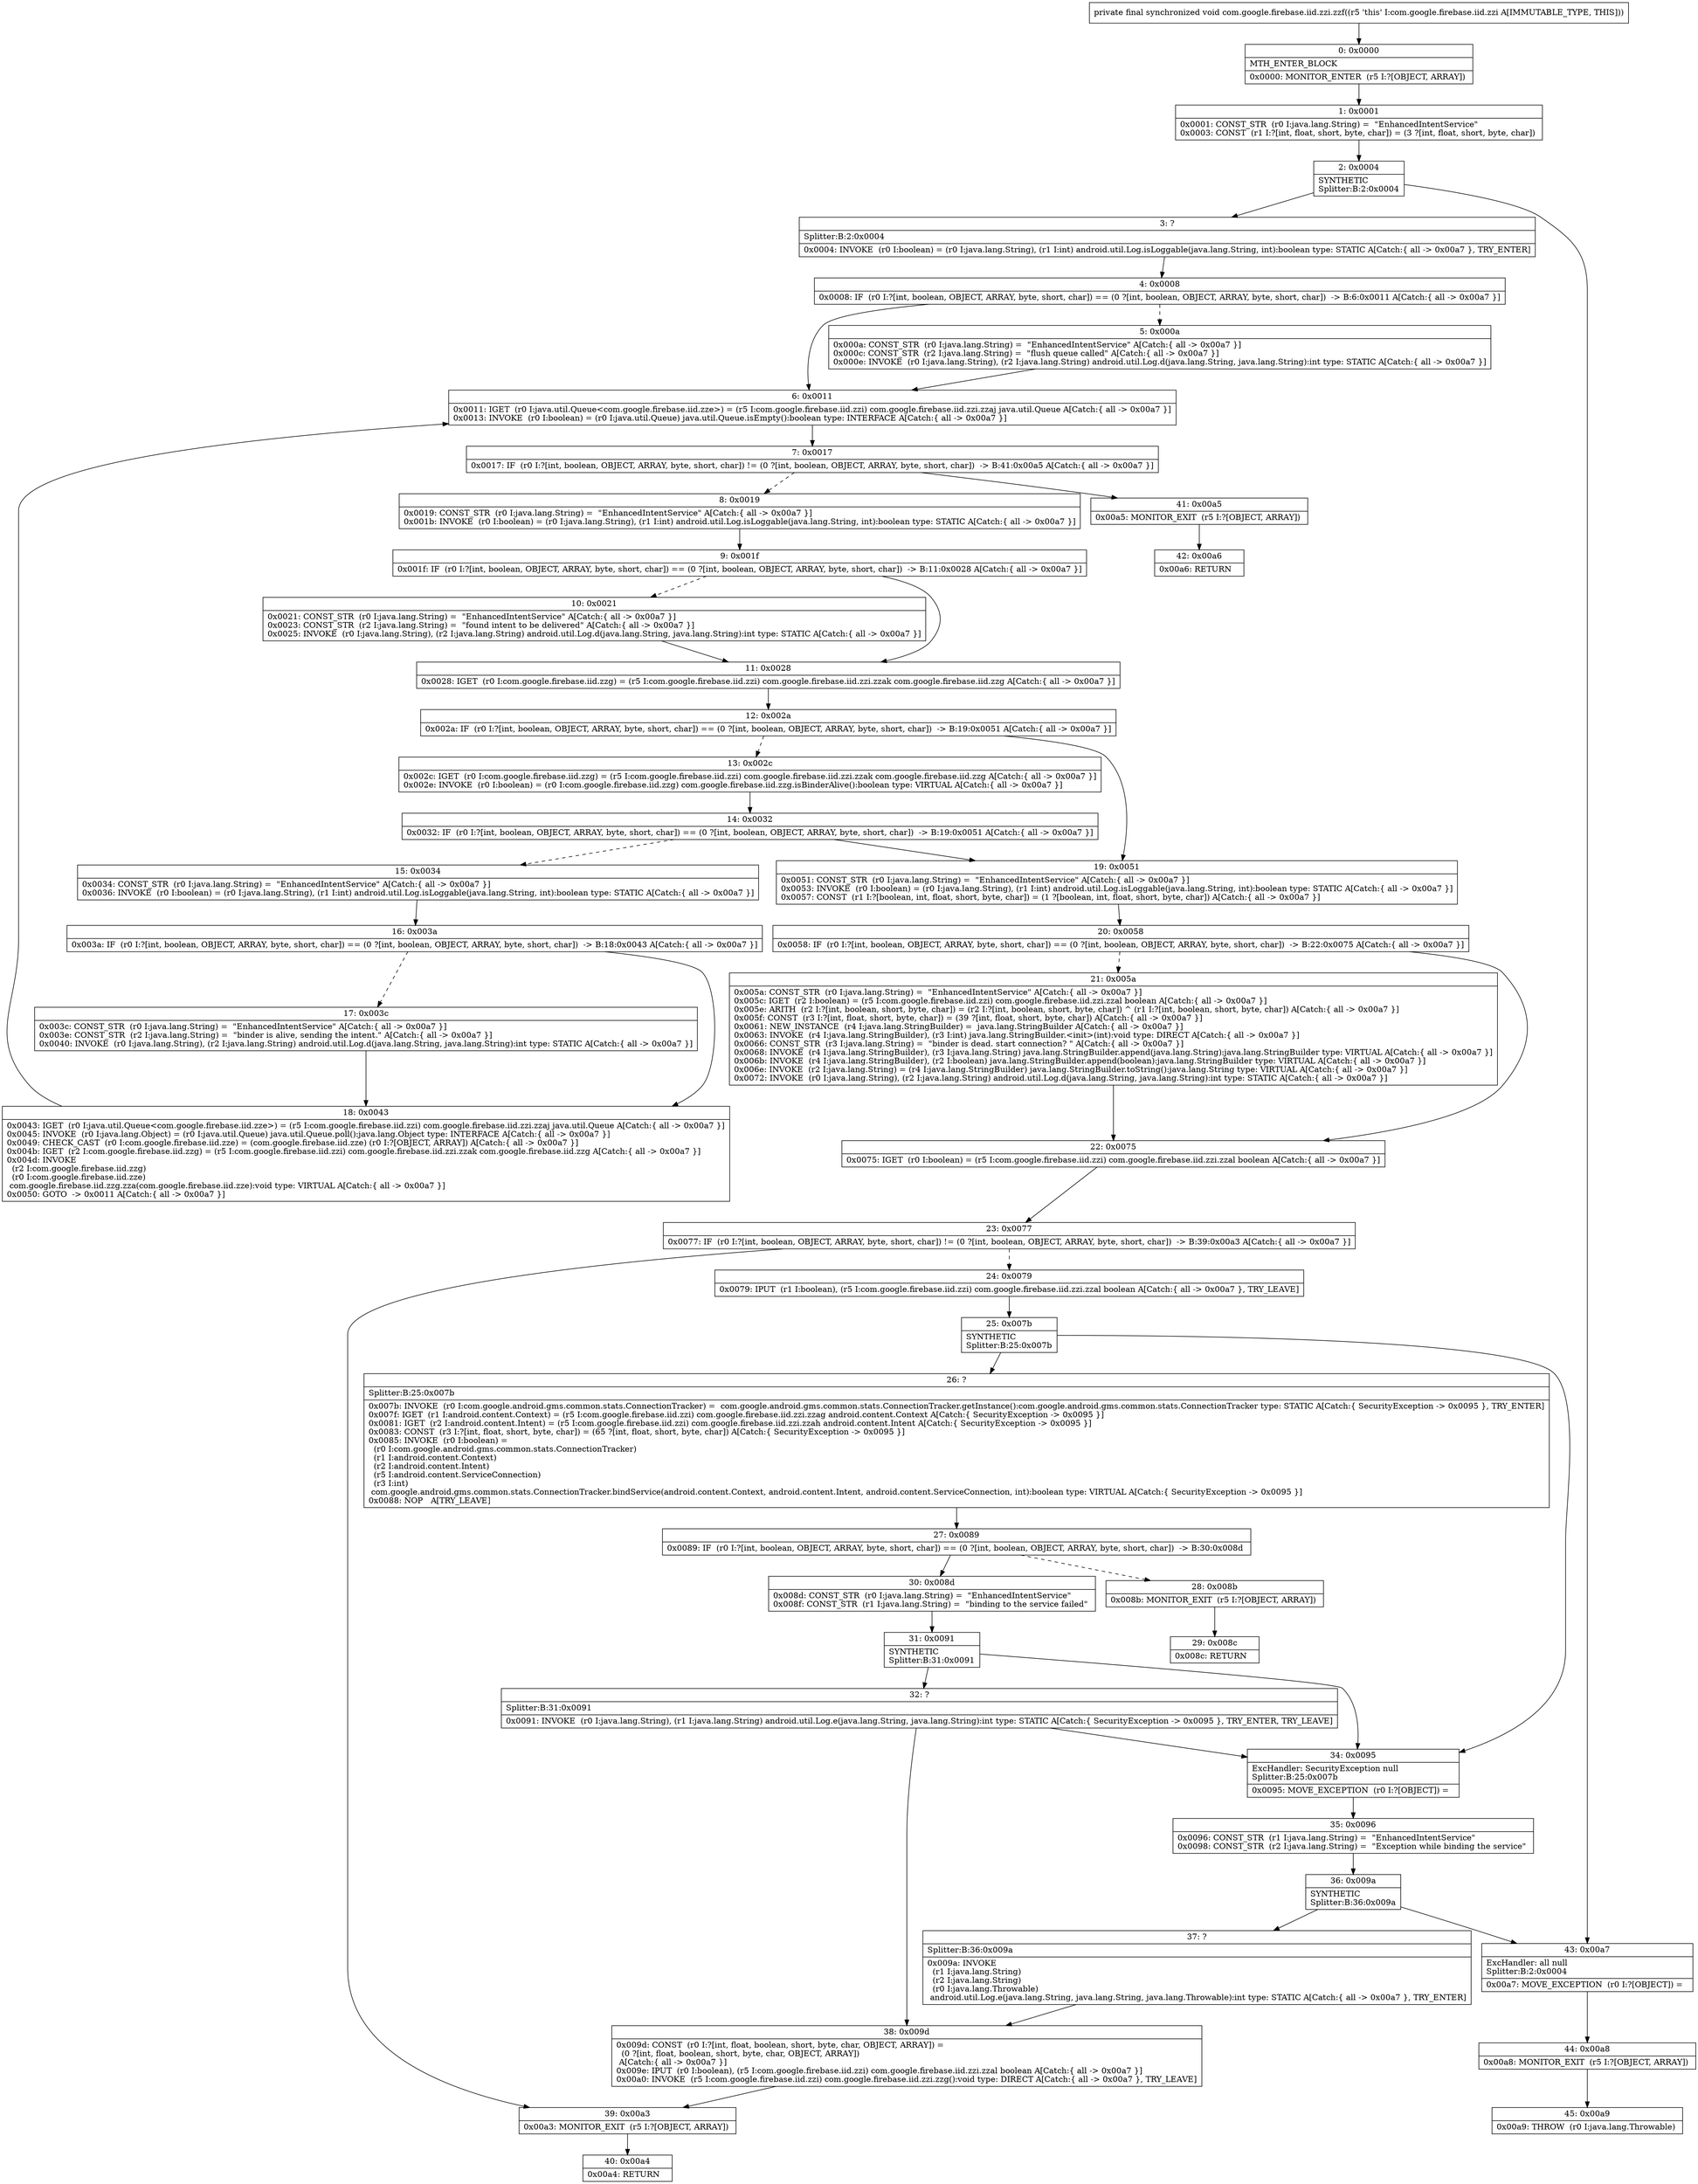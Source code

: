 digraph "CFG forcom.google.firebase.iid.zzi.zzf()V" {
Node_0 [shape=record,label="{0\:\ 0x0000|MTH_ENTER_BLOCK\l|0x0000: MONITOR_ENTER  (r5 I:?[OBJECT, ARRAY]) \l}"];
Node_1 [shape=record,label="{1\:\ 0x0001|0x0001: CONST_STR  (r0 I:java.lang.String) =  \"EnhancedIntentService\" \l0x0003: CONST  (r1 I:?[int, float, short, byte, char]) = (3 ?[int, float, short, byte, char]) \l}"];
Node_2 [shape=record,label="{2\:\ 0x0004|SYNTHETIC\lSplitter:B:2:0x0004\l}"];
Node_3 [shape=record,label="{3\:\ ?|Splitter:B:2:0x0004\l|0x0004: INVOKE  (r0 I:boolean) = (r0 I:java.lang.String), (r1 I:int) android.util.Log.isLoggable(java.lang.String, int):boolean type: STATIC A[Catch:\{ all \-\> 0x00a7 \}, TRY_ENTER]\l}"];
Node_4 [shape=record,label="{4\:\ 0x0008|0x0008: IF  (r0 I:?[int, boolean, OBJECT, ARRAY, byte, short, char]) == (0 ?[int, boolean, OBJECT, ARRAY, byte, short, char])  \-\> B:6:0x0011 A[Catch:\{ all \-\> 0x00a7 \}]\l}"];
Node_5 [shape=record,label="{5\:\ 0x000a|0x000a: CONST_STR  (r0 I:java.lang.String) =  \"EnhancedIntentService\" A[Catch:\{ all \-\> 0x00a7 \}]\l0x000c: CONST_STR  (r2 I:java.lang.String) =  \"flush queue called\" A[Catch:\{ all \-\> 0x00a7 \}]\l0x000e: INVOKE  (r0 I:java.lang.String), (r2 I:java.lang.String) android.util.Log.d(java.lang.String, java.lang.String):int type: STATIC A[Catch:\{ all \-\> 0x00a7 \}]\l}"];
Node_6 [shape=record,label="{6\:\ 0x0011|0x0011: IGET  (r0 I:java.util.Queue\<com.google.firebase.iid.zze\>) = (r5 I:com.google.firebase.iid.zzi) com.google.firebase.iid.zzi.zzaj java.util.Queue A[Catch:\{ all \-\> 0x00a7 \}]\l0x0013: INVOKE  (r0 I:boolean) = (r0 I:java.util.Queue) java.util.Queue.isEmpty():boolean type: INTERFACE A[Catch:\{ all \-\> 0x00a7 \}]\l}"];
Node_7 [shape=record,label="{7\:\ 0x0017|0x0017: IF  (r0 I:?[int, boolean, OBJECT, ARRAY, byte, short, char]) != (0 ?[int, boolean, OBJECT, ARRAY, byte, short, char])  \-\> B:41:0x00a5 A[Catch:\{ all \-\> 0x00a7 \}]\l}"];
Node_8 [shape=record,label="{8\:\ 0x0019|0x0019: CONST_STR  (r0 I:java.lang.String) =  \"EnhancedIntentService\" A[Catch:\{ all \-\> 0x00a7 \}]\l0x001b: INVOKE  (r0 I:boolean) = (r0 I:java.lang.String), (r1 I:int) android.util.Log.isLoggable(java.lang.String, int):boolean type: STATIC A[Catch:\{ all \-\> 0x00a7 \}]\l}"];
Node_9 [shape=record,label="{9\:\ 0x001f|0x001f: IF  (r0 I:?[int, boolean, OBJECT, ARRAY, byte, short, char]) == (0 ?[int, boolean, OBJECT, ARRAY, byte, short, char])  \-\> B:11:0x0028 A[Catch:\{ all \-\> 0x00a7 \}]\l}"];
Node_10 [shape=record,label="{10\:\ 0x0021|0x0021: CONST_STR  (r0 I:java.lang.String) =  \"EnhancedIntentService\" A[Catch:\{ all \-\> 0x00a7 \}]\l0x0023: CONST_STR  (r2 I:java.lang.String) =  \"found intent to be delivered\" A[Catch:\{ all \-\> 0x00a7 \}]\l0x0025: INVOKE  (r0 I:java.lang.String), (r2 I:java.lang.String) android.util.Log.d(java.lang.String, java.lang.String):int type: STATIC A[Catch:\{ all \-\> 0x00a7 \}]\l}"];
Node_11 [shape=record,label="{11\:\ 0x0028|0x0028: IGET  (r0 I:com.google.firebase.iid.zzg) = (r5 I:com.google.firebase.iid.zzi) com.google.firebase.iid.zzi.zzak com.google.firebase.iid.zzg A[Catch:\{ all \-\> 0x00a7 \}]\l}"];
Node_12 [shape=record,label="{12\:\ 0x002a|0x002a: IF  (r0 I:?[int, boolean, OBJECT, ARRAY, byte, short, char]) == (0 ?[int, boolean, OBJECT, ARRAY, byte, short, char])  \-\> B:19:0x0051 A[Catch:\{ all \-\> 0x00a7 \}]\l}"];
Node_13 [shape=record,label="{13\:\ 0x002c|0x002c: IGET  (r0 I:com.google.firebase.iid.zzg) = (r5 I:com.google.firebase.iid.zzi) com.google.firebase.iid.zzi.zzak com.google.firebase.iid.zzg A[Catch:\{ all \-\> 0x00a7 \}]\l0x002e: INVOKE  (r0 I:boolean) = (r0 I:com.google.firebase.iid.zzg) com.google.firebase.iid.zzg.isBinderAlive():boolean type: VIRTUAL A[Catch:\{ all \-\> 0x00a7 \}]\l}"];
Node_14 [shape=record,label="{14\:\ 0x0032|0x0032: IF  (r0 I:?[int, boolean, OBJECT, ARRAY, byte, short, char]) == (0 ?[int, boolean, OBJECT, ARRAY, byte, short, char])  \-\> B:19:0x0051 A[Catch:\{ all \-\> 0x00a7 \}]\l}"];
Node_15 [shape=record,label="{15\:\ 0x0034|0x0034: CONST_STR  (r0 I:java.lang.String) =  \"EnhancedIntentService\" A[Catch:\{ all \-\> 0x00a7 \}]\l0x0036: INVOKE  (r0 I:boolean) = (r0 I:java.lang.String), (r1 I:int) android.util.Log.isLoggable(java.lang.String, int):boolean type: STATIC A[Catch:\{ all \-\> 0x00a7 \}]\l}"];
Node_16 [shape=record,label="{16\:\ 0x003a|0x003a: IF  (r0 I:?[int, boolean, OBJECT, ARRAY, byte, short, char]) == (0 ?[int, boolean, OBJECT, ARRAY, byte, short, char])  \-\> B:18:0x0043 A[Catch:\{ all \-\> 0x00a7 \}]\l}"];
Node_17 [shape=record,label="{17\:\ 0x003c|0x003c: CONST_STR  (r0 I:java.lang.String) =  \"EnhancedIntentService\" A[Catch:\{ all \-\> 0x00a7 \}]\l0x003e: CONST_STR  (r2 I:java.lang.String) =  \"binder is alive, sending the intent.\" A[Catch:\{ all \-\> 0x00a7 \}]\l0x0040: INVOKE  (r0 I:java.lang.String), (r2 I:java.lang.String) android.util.Log.d(java.lang.String, java.lang.String):int type: STATIC A[Catch:\{ all \-\> 0x00a7 \}]\l}"];
Node_18 [shape=record,label="{18\:\ 0x0043|0x0043: IGET  (r0 I:java.util.Queue\<com.google.firebase.iid.zze\>) = (r5 I:com.google.firebase.iid.zzi) com.google.firebase.iid.zzi.zzaj java.util.Queue A[Catch:\{ all \-\> 0x00a7 \}]\l0x0045: INVOKE  (r0 I:java.lang.Object) = (r0 I:java.util.Queue) java.util.Queue.poll():java.lang.Object type: INTERFACE A[Catch:\{ all \-\> 0x00a7 \}]\l0x0049: CHECK_CAST  (r0 I:com.google.firebase.iid.zze) = (com.google.firebase.iid.zze) (r0 I:?[OBJECT, ARRAY]) A[Catch:\{ all \-\> 0x00a7 \}]\l0x004b: IGET  (r2 I:com.google.firebase.iid.zzg) = (r5 I:com.google.firebase.iid.zzi) com.google.firebase.iid.zzi.zzak com.google.firebase.iid.zzg A[Catch:\{ all \-\> 0x00a7 \}]\l0x004d: INVOKE  \l  (r2 I:com.google.firebase.iid.zzg)\l  (r0 I:com.google.firebase.iid.zze)\l com.google.firebase.iid.zzg.zza(com.google.firebase.iid.zze):void type: VIRTUAL A[Catch:\{ all \-\> 0x00a7 \}]\l0x0050: GOTO  \-\> 0x0011 A[Catch:\{ all \-\> 0x00a7 \}]\l}"];
Node_19 [shape=record,label="{19\:\ 0x0051|0x0051: CONST_STR  (r0 I:java.lang.String) =  \"EnhancedIntentService\" A[Catch:\{ all \-\> 0x00a7 \}]\l0x0053: INVOKE  (r0 I:boolean) = (r0 I:java.lang.String), (r1 I:int) android.util.Log.isLoggable(java.lang.String, int):boolean type: STATIC A[Catch:\{ all \-\> 0x00a7 \}]\l0x0057: CONST  (r1 I:?[boolean, int, float, short, byte, char]) = (1 ?[boolean, int, float, short, byte, char]) A[Catch:\{ all \-\> 0x00a7 \}]\l}"];
Node_20 [shape=record,label="{20\:\ 0x0058|0x0058: IF  (r0 I:?[int, boolean, OBJECT, ARRAY, byte, short, char]) == (0 ?[int, boolean, OBJECT, ARRAY, byte, short, char])  \-\> B:22:0x0075 A[Catch:\{ all \-\> 0x00a7 \}]\l}"];
Node_21 [shape=record,label="{21\:\ 0x005a|0x005a: CONST_STR  (r0 I:java.lang.String) =  \"EnhancedIntentService\" A[Catch:\{ all \-\> 0x00a7 \}]\l0x005c: IGET  (r2 I:boolean) = (r5 I:com.google.firebase.iid.zzi) com.google.firebase.iid.zzi.zzal boolean A[Catch:\{ all \-\> 0x00a7 \}]\l0x005e: ARITH  (r2 I:?[int, boolean, short, byte, char]) = (r2 I:?[int, boolean, short, byte, char]) ^ (r1 I:?[int, boolean, short, byte, char]) A[Catch:\{ all \-\> 0x00a7 \}]\l0x005f: CONST  (r3 I:?[int, float, short, byte, char]) = (39 ?[int, float, short, byte, char]) A[Catch:\{ all \-\> 0x00a7 \}]\l0x0061: NEW_INSTANCE  (r4 I:java.lang.StringBuilder) =  java.lang.StringBuilder A[Catch:\{ all \-\> 0x00a7 \}]\l0x0063: INVOKE  (r4 I:java.lang.StringBuilder), (r3 I:int) java.lang.StringBuilder.\<init\>(int):void type: DIRECT A[Catch:\{ all \-\> 0x00a7 \}]\l0x0066: CONST_STR  (r3 I:java.lang.String) =  \"binder is dead. start connection? \" A[Catch:\{ all \-\> 0x00a7 \}]\l0x0068: INVOKE  (r4 I:java.lang.StringBuilder), (r3 I:java.lang.String) java.lang.StringBuilder.append(java.lang.String):java.lang.StringBuilder type: VIRTUAL A[Catch:\{ all \-\> 0x00a7 \}]\l0x006b: INVOKE  (r4 I:java.lang.StringBuilder), (r2 I:boolean) java.lang.StringBuilder.append(boolean):java.lang.StringBuilder type: VIRTUAL A[Catch:\{ all \-\> 0x00a7 \}]\l0x006e: INVOKE  (r2 I:java.lang.String) = (r4 I:java.lang.StringBuilder) java.lang.StringBuilder.toString():java.lang.String type: VIRTUAL A[Catch:\{ all \-\> 0x00a7 \}]\l0x0072: INVOKE  (r0 I:java.lang.String), (r2 I:java.lang.String) android.util.Log.d(java.lang.String, java.lang.String):int type: STATIC A[Catch:\{ all \-\> 0x00a7 \}]\l}"];
Node_22 [shape=record,label="{22\:\ 0x0075|0x0075: IGET  (r0 I:boolean) = (r5 I:com.google.firebase.iid.zzi) com.google.firebase.iid.zzi.zzal boolean A[Catch:\{ all \-\> 0x00a7 \}]\l}"];
Node_23 [shape=record,label="{23\:\ 0x0077|0x0077: IF  (r0 I:?[int, boolean, OBJECT, ARRAY, byte, short, char]) != (0 ?[int, boolean, OBJECT, ARRAY, byte, short, char])  \-\> B:39:0x00a3 A[Catch:\{ all \-\> 0x00a7 \}]\l}"];
Node_24 [shape=record,label="{24\:\ 0x0079|0x0079: IPUT  (r1 I:boolean), (r5 I:com.google.firebase.iid.zzi) com.google.firebase.iid.zzi.zzal boolean A[Catch:\{ all \-\> 0x00a7 \}, TRY_LEAVE]\l}"];
Node_25 [shape=record,label="{25\:\ 0x007b|SYNTHETIC\lSplitter:B:25:0x007b\l}"];
Node_26 [shape=record,label="{26\:\ ?|Splitter:B:25:0x007b\l|0x007b: INVOKE  (r0 I:com.google.android.gms.common.stats.ConnectionTracker) =  com.google.android.gms.common.stats.ConnectionTracker.getInstance():com.google.android.gms.common.stats.ConnectionTracker type: STATIC A[Catch:\{ SecurityException \-\> 0x0095 \}, TRY_ENTER]\l0x007f: IGET  (r1 I:android.content.Context) = (r5 I:com.google.firebase.iid.zzi) com.google.firebase.iid.zzi.zzag android.content.Context A[Catch:\{ SecurityException \-\> 0x0095 \}]\l0x0081: IGET  (r2 I:android.content.Intent) = (r5 I:com.google.firebase.iid.zzi) com.google.firebase.iid.zzi.zzah android.content.Intent A[Catch:\{ SecurityException \-\> 0x0095 \}]\l0x0083: CONST  (r3 I:?[int, float, short, byte, char]) = (65 ?[int, float, short, byte, char]) A[Catch:\{ SecurityException \-\> 0x0095 \}]\l0x0085: INVOKE  (r0 I:boolean) = \l  (r0 I:com.google.android.gms.common.stats.ConnectionTracker)\l  (r1 I:android.content.Context)\l  (r2 I:android.content.Intent)\l  (r5 I:android.content.ServiceConnection)\l  (r3 I:int)\l com.google.android.gms.common.stats.ConnectionTracker.bindService(android.content.Context, android.content.Intent, android.content.ServiceConnection, int):boolean type: VIRTUAL A[Catch:\{ SecurityException \-\> 0x0095 \}]\l0x0088: NOP   A[TRY_LEAVE]\l}"];
Node_27 [shape=record,label="{27\:\ 0x0089|0x0089: IF  (r0 I:?[int, boolean, OBJECT, ARRAY, byte, short, char]) == (0 ?[int, boolean, OBJECT, ARRAY, byte, short, char])  \-\> B:30:0x008d \l}"];
Node_28 [shape=record,label="{28\:\ 0x008b|0x008b: MONITOR_EXIT  (r5 I:?[OBJECT, ARRAY]) \l}"];
Node_29 [shape=record,label="{29\:\ 0x008c|0x008c: RETURN   \l}"];
Node_30 [shape=record,label="{30\:\ 0x008d|0x008d: CONST_STR  (r0 I:java.lang.String) =  \"EnhancedIntentService\" \l0x008f: CONST_STR  (r1 I:java.lang.String) =  \"binding to the service failed\" \l}"];
Node_31 [shape=record,label="{31\:\ 0x0091|SYNTHETIC\lSplitter:B:31:0x0091\l}"];
Node_32 [shape=record,label="{32\:\ ?|Splitter:B:31:0x0091\l|0x0091: INVOKE  (r0 I:java.lang.String), (r1 I:java.lang.String) android.util.Log.e(java.lang.String, java.lang.String):int type: STATIC A[Catch:\{ SecurityException \-\> 0x0095 \}, TRY_ENTER, TRY_LEAVE]\l}"];
Node_34 [shape=record,label="{34\:\ 0x0095|ExcHandler: SecurityException null\lSplitter:B:25:0x007b\l|0x0095: MOVE_EXCEPTION  (r0 I:?[OBJECT]) =  \l}"];
Node_35 [shape=record,label="{35\:\ 0x0096|0x0096: CONST_STR  (r1 I:java.lang.String) =  \"EnhancedIntentService\" \l0x0098: CONST_STR  (r2 I:java.lang.String) =  \"Exception while binding the service\" \l}"];
Node_36 [shape=record,label="{36\:\ 0x009a|SYNTHETIC\lSplitter:B:36:0x009a\l}"];
Node_37 [shape=record,label="{37\:\ ?|Splitter:B:36:0x009a\l|0x009a: INVOKE  \l  (r1 I:java.lang.String)\l  (r2 I:java.lang.String)\l  (r0 I:java.lang.Throwable)\l android.util.Log.e(java.lang.String, java.lang.String, java.lang.Throwable):int type: STATIC A[Catch:\{ all \-\> 0x00a7 \}, TRY_ENTER]\l}"];
Node_38 [shape=record,label="{38\:\ 0x009d|0x009d: CONST  (r0 I:?[int, float, boolean, short, byte, char, OBJECT, ARRAY]) = \l  (0 ?[int, float, boolean, short, byte, char, OBJECT, ARRAY])\l A[Catch:\{ all \-\> 0x00a7 \}]\l0x009e: IPUT  (r0 I:boolean), (r5 I:com.google.firebase.iid.zzi) com.google.firebase.iid.zzi.zzal boolean A[Catch:\{ all \-\> 0x00a7 \}]\l0x00a0: INVOKE  (r5 I:com.google.firebase.iid.zzi) com.google.firebase.iid.zzi.zzg():void type: DIRECT A[Catch:\{ all \-\> 0x00a7 \}, TRY_LEAVE]\l}"];
Node_39 [shape=record,label="{39\:\ 0x00a3|0x00a3: MONITOR_EXIT  (r5 I:?[OBJECT, ARRAY]) \l}"];
Node_40 [shape=record,label="{40\:\ 0x00a4|0x00a4: RETURN   \l}"];
Node_41 [shape=record,label="{41\:\ 0x00a5|0x00a5: MONITOR_EXIT  (r5 I:?[OBJECT, ARRAY]) \l}"];
Node_42 [shape=record,label="{42\:\ 0x00a6|0x00a6: RETURN   \l}"];
Node_43 [shape=record,label="{43\:\ 0x00a7|ExcHandler: all null\lSplitter:B:2:0x0004\l|0x00a7: MOVE_EXCEPTION  (r0 I:?[OBJECT]) =  \l}"];
Node_44 [shape=record,label="{44\:\ 0x00a8|0x00a8: MONITOR_EXIT  (r5 I:?[OBJECT, ARRAY]) \l}"];
Node_45 [shape=record,label="{45\:\ 0x00a9|0x00a9: THROW  (r0 I:java.lang.Throwable) \l}"];
MethodNode[shape=record,label="{private final synchronized void com.google.firebase.iid.zzi.zzf((r5 'this' I:com.google.firebase.iid.zzi A[IMMUTABLE_TYPE, THIS])) }"];
MethodNode -> Node_0;
Node_0 -> Node_1;
Node_1 -> Node_2;
Node_2 -> Node_3;
Node_2 -> Node_43;
Node_3 -> Node_4;
Node_4 -> Node_5[style=dashed];
Node_4 -> Node_6;
Node_5 -> Node_6;
Node_6 -> Node_7;
Node_7 -> Node_8[style=dashed];
Node_7 -> Node_41;
Node_8 -> Node_9;
Node_9 -> Node_10[style=dashed];
Node_9 -> Node_11;
Node_10 -> Node_11;
Node_11 -> Node_12;
Node_12 -> Node_13[style=dashed];
Node_12 -> Node_19;
Node_13 -> Node_14;
Node_14 -> Node_15[style=dashed];
Node_14 -> Node_19;
Node_15 -> Node_16;
Node_16 -> Node_17[style=dashed];
Node_16 -> Node_18;
Node_17 -> Node_18;
Node_18 -> Node_6;
Node_19 -> Node_20;
Node_20 -> Node_21[style=dashed];
Node_20 -> Node_22;
Node_21 -> Node_22;
Node_22 -> Node_23;
Node_23 -> Node_24[style=dashed];
Node_23 -> Node_39;
Node_24 -> Node_25;
Node_25 -> Node_26;
Node_25 -> Node_34;
Node_26 -> Node_27;
Node_27 -> Node_28[style=dashed];
Node_27 -> Node_30;
Node_28 -> Node_29;
Node_30 -> Node_31;
Node_31 -> Node_32;
Node_31 -> Node_34;
Node_32 -> Node_34;
Node_32 -> Node_38;
Node_34 -> Node_35;
Node_35 -> Node_36;
Node_36 -> Node_37;
Node_36 -> Node_43;
Node_37 -> Node_38;
Node_38 -> Node_39;
Node_39 -> Node_40;
Node_41 -> Node_42;
Node_43 -> Node_44;
Node_44 -> Node_45;
}

